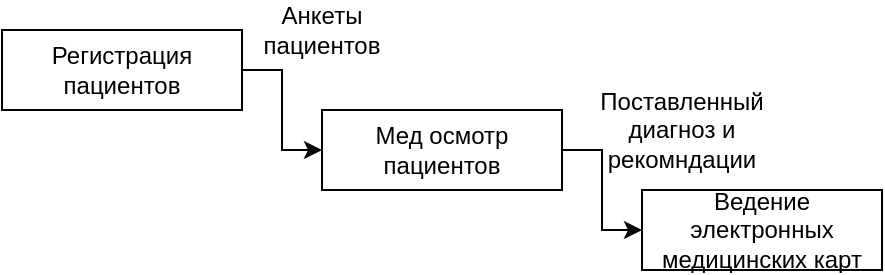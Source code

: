 <mxfile version="14.4.2" type="device"><diagram id="t9xr2V1woZFzTh5n9lWU" name="Страница 1"><mxGraphModel dx="782" dy="469" grid="1" gridSize="10" guides="1" tooltips="1" connect="1" arrows="1" fold="1" page="1" pageScale="1" pageWidth="827" pageHeight="1169" math="0" shadow="0"><root><mxCell id="0"/><mxCell id="1" parent="0"/><mxCell id="9Suz9B4ffnw9Nw-9t7l8-9" value="" style="edgeStyle=orthogonalEdgeStyle;rounded=0;orthogonalLoop=1;jettySize=auto;html=1;" edge="1" parent="1" source="9Suz9B4ffnw9Nw-9t7l8-1" target="9Suz9B4ffnw9Nw-9t7l8-4"><mxGeometry relative="1" as="geometry"/></mxCell><mxCell id="9Suz9B4ffnw9Nw-9t7l8-1" value="" style="rounded=0;whiteSpace=wrap;html=1;" vertex="1" parent="1"><mxGeometry x="120" y="80" width="120" height="40" as="geometry"/></mxCell><mxCell id="9Suz9B4ffnw9Nw-9t7l8-2" value="" style="rounded=0;whiteSpace=wrap;html=1;" vertex="1" parent="1"><mxGeometry x="280" y="120" width="120" height="40" as="geometry"/></mxCell><mxCell id="9Suz9B4ffnw9Nw-9t7l8-3" value="Регистрация пациентов" style="text;html=1;strokeColor=none;fillColor=none;align=center;verticalAlign=middle;whiteSpace=wrap;rounded=0;" vertex="1" parent="1"><mxGeometry x="130" y="85" width="100" height="30" as="geometry"/></mxCell><mxCell id="9Suz9B4ffnw9Nw-9t7l8-10" value="" style="edgeStyle=orthogonalEdgeStyle;rounded=0;orthogonalLoop=1;jettySize=auto;html=1;" edge="1" parent="1" source="9Suz9B4ffnw9Nw-9t7l8-4" target="9Suz9B4ffnw9Nw-9t7l8-6"><mxGeometry relative="1" as="geometry"/></mxCell><mxCell id="9Suz9B4ffnw9Nw-9t7l8-4" value="Мед осмотр пациентов" style="text;html=1;strokeColor=none;fillColor=none;align=center;verticalAlign=middle;whiteSpace=wrap;rounded=0;" vertex="1" parent="1"><mxGeometry x="280" y="120" width="120" height="40" as="geometry"/></mxCell><mxCell id="9Suz9B4ffnw9Nw-9t7l8-5" value="" style="rounded=0;whiteSpace=wrap;html=1;" vertex="1" parent="1"><mxGeometry x="440" y="160" width="120" height="40" as="geometry"/></mxCell><mxCell id="9Suz9B4ffnw9Nw-9t7l8-6" value="Ведение электронных медицинских карт" style="text;html=1;strokeColor=none;fillColor=none;align=center;verticalAlign=middle;whiteSpace=wrap;rounded=0;" vertex="1" parent="1"><mxGeometry x="440" y="160" width="120" height="40" as="geometry"/></mxCell><mxCell id="9Suz9B4ffnw9Nw-9t7l8-11" value="Анкеты пациентов" style="text;html=1;strokeColor=none;fillColor=none;align=center;verticalAlign=middle;whiteSpace=wrap;rounded=0;" vertex="1" parent="1"><mxGeometry x="260" y="70" width="40" height="20" as="geometry"/></mxCell><mxCell id="9Suz9B4ffnw9Nw-9t7l8-13" value="Поставленный диагноз и рекомндации" style="text;html=1;strokeColor=none;fillColor=none;align=center;verticalAlign=middle;whiteSpace=wrap;rounded=0;" vertex="1" parent="1"><mxGeometry x="440" y="120" width="40" height="20" as="geometry"/></mxCell></root></mxGraphModel></diagram></mxfile>